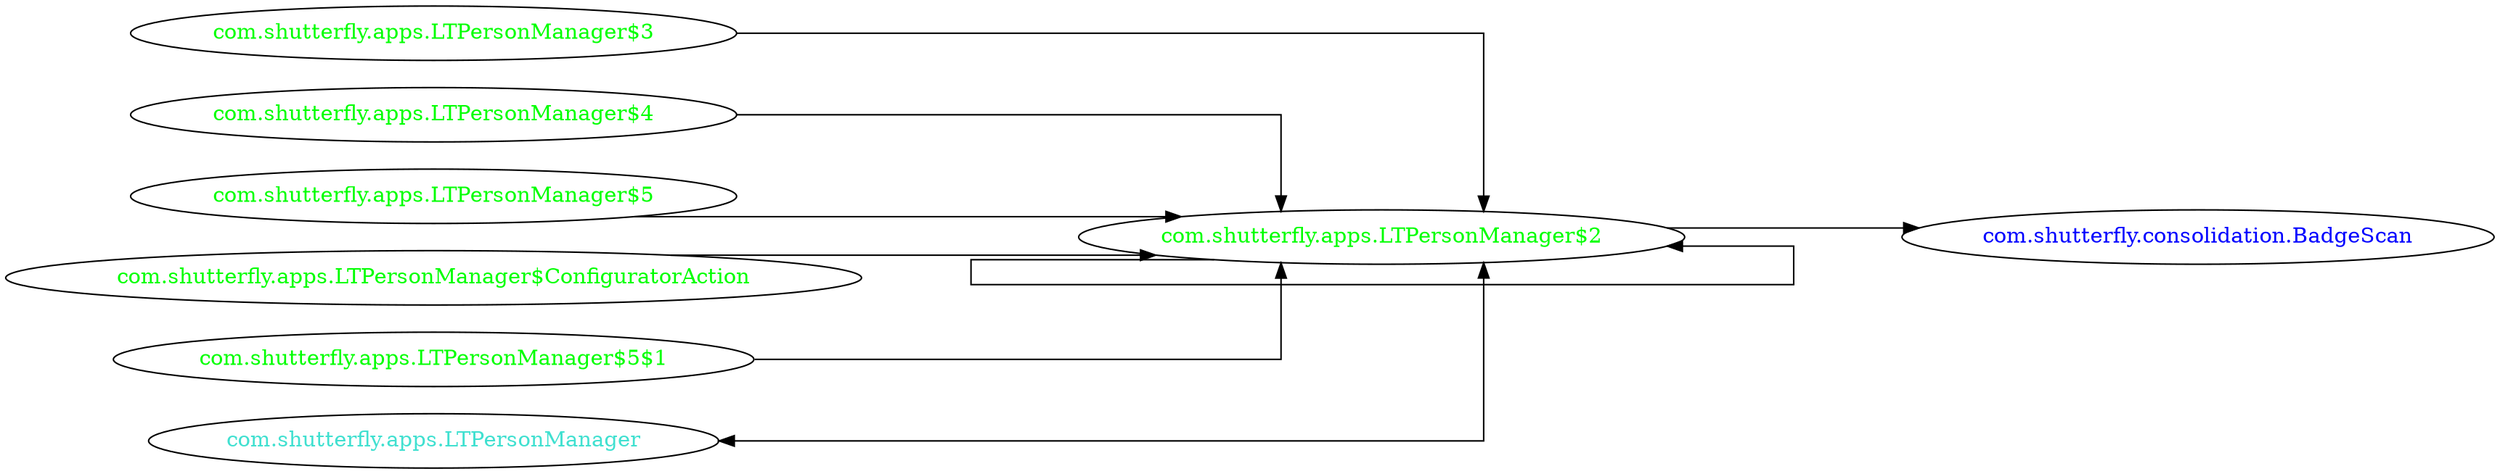 digraph dependencyGraph {
 concentrate=true;
 ranksep="2.0";
 rankdir="LR"; 
 splines="ortho";
"com.shutterfly.apps.LTPersonManager$2" [fontcolor="red"];
"com.shutterfly.consolidation.BadgeScan" [ fontcolor="blue" ];
"com.shutterfly.apps.LTPersonManager$2"->"com.shutterfly.consolidation.BadgeScan";
"com.shutterfly.apps.LTPersonManager$2" [ fontcolor="green" ];
"com.shutterfly.apps.LTPersonManager$2"->"com.shutterfly.apps.LTPersonManager$2";
"com.shutterfly.apps.LTPersonManager$3" [ fontcolor="green" ];
"com.shutterfly.apps.LTPersonManager$3"->"com.shutterfly.apps.LTPersonManager$2";
"com.shutterfly.apps.LTPersonManager$4" [ fontcolor="green" ];
"com.shutterfly.apps.LTPersonManager$4"->"com.shutterfly.apps.LTPersonManager$2";
"com.shutterfly.apps.LTPersonManager$5" [ fontcolor="green" ];
"com.shutterfly.apps.LTPersonManager$5"->"com.shutterfly.apps.LTPersonManager$2";
"com.shutterfly.apps.LTPersonManager$ConfiguratorAction" [ fontcolor="green" ];
"com.shutterfly.apps.LTPersonManager$ConfiguratorAction"->"com.shutterfly.apps.LTPersonManager$2";
"com.shutterfly.apps.LTPersonManager$5$1" [ fontcolor="green" ];
"com.shutterfly.apps.LTPersonManager$5$1"->"com.shutterfly.apps.LTPersonManager$2";
"com.shutterfly.apps.LTPersonManager" [ fontcolor="turquoise" ];
"com.shutterfly.apps.LTPersonManager"->"com.shutterfly.apps.LTPersonManager$2" [dir=both];
}